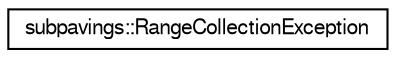 digraph G
{
  edge [fontname="FreeSans",fontsize="10",labelfontname="FreeSans",labelfontsize="10"];
  node [fontname="FreeSans",fontsize="10",shape=record];
  rankdir="LR";
  Node1 [label="subpavings::RangeCollectionException",height=0.2,width=0.4,color="black", fillcolor="white", style="filled",URL="$classsubpavings_1_1RangeCollectionException.shtml"];
}
